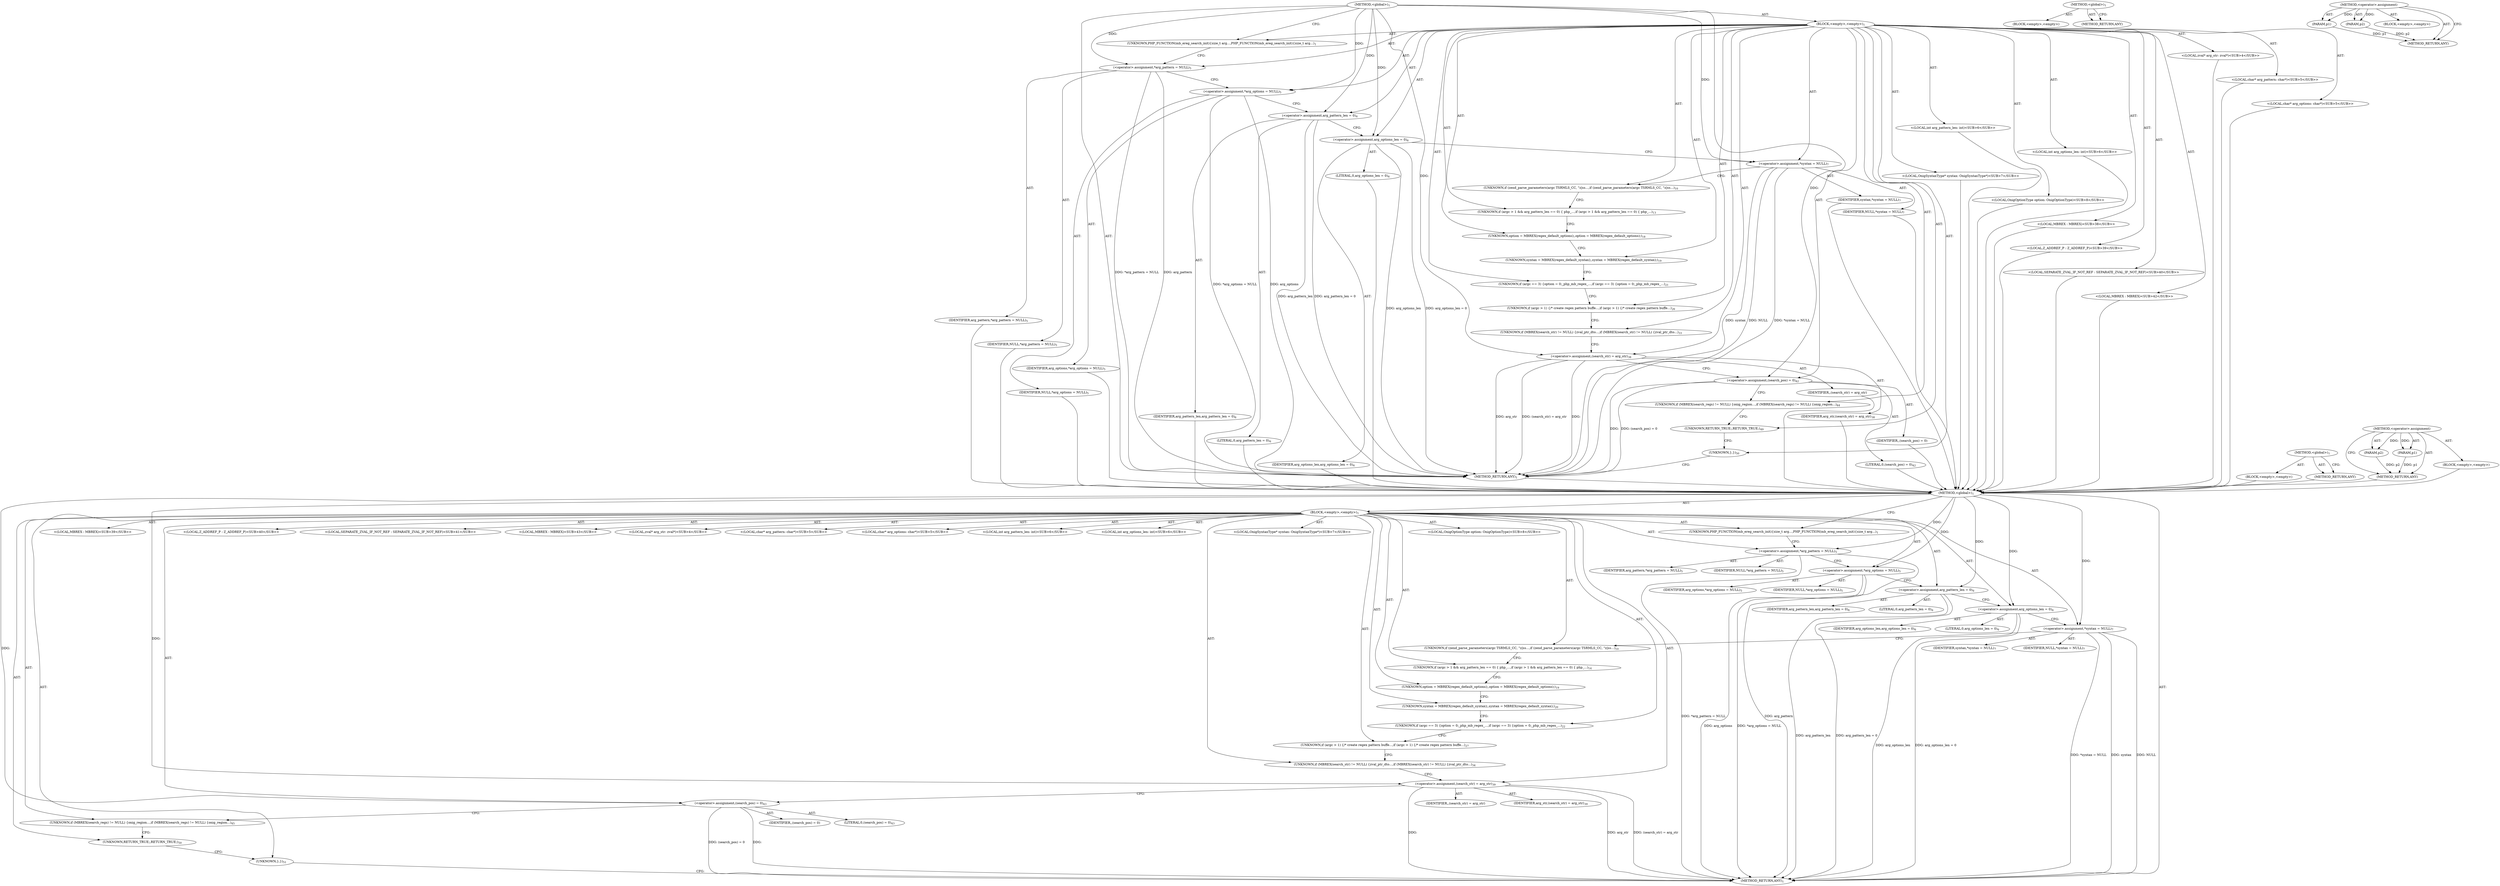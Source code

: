 digraph "&lt;operator&gt;.assignment" {
vulnerable_6 [label=<(METHOD,&lt;global&gt;)<SUB>1</SUB>>];
vulnerable_7 [label=<(BLOCK,&lt;empty&gt;,&lt;empty&gt;)<SUB>1</SUB>>];
vulnerable_8 [label=<(UNKNOWN,PHP_FUNCTION(mb_ereg_search_init)
{
	size_t arg...,PHP_FUNCTION(mb_ereg_search_init)
{
	size_t arg...)<SUB>1</SUB>>];
vulnerable_9 [label="<(LOCAL,zval* arg_str: zval*)<SUB>4</SUB>>"];
vulnerable_10 [label="<(LOCAL,char* arg_pattern: char*)<SUB>5</SUB>>"];
vulnerable_11 [label="<(LOCAL,char* arg_options: char*)<SUB>5</SUB>>"];
vulnerable_12 [label=<(&lt;operator&gt;.assignment,*arg_pattern = NULL)<SUB>5</SUB>>];
vulnerable_13 [label=<(IDENTIFIER,arg_pattern,*arg_pattern = NULL)<SUB>5</SUB>>];
vulnerable_14 [label=<(IDENTIFIER,NULL,*arg_pattern = NULL)<SUB>5</SUB>>];
vulnerable_15 [label=<(&lt;operator&gt;.assignment,*arg_options = NULL)<SUB>5</SUB>>];
vulnerable_16 [label=<(IDENTIFIER,arg_options,*arg_options = NULL)<SUB>5</SUB>>];
vulnerable_17 [label=<(IDENTIFIER,NULL,*arg_options = NULL)<SUB>5</SUB>>];
vulnerable_18 [label="<(LOCAL,int arg_pattern_len: int)<SUB>6</SUB>>"];
vulnerable_19 [label="<(LOCAL,int arg_options_len: int)<SUB>6</SUB>>"];
vulnerable_20 [label=<(&lt;operator&gt;.assignment,arg_pattern_len = 0)<SUB>6</SUB>>];
vulnerable_21 [label=<(IDENTIFIER,arg_pattern_len,arg_pattern_len = 0)<SUB>6</SUB>>];
vulnerable_22 [label=<(LITERAL,0,arg_pattern_len = 0)<SUB>6</SUB>>];
vulnerable_23 [label=<(&lt;operator&gt;.assignment,arg_options_len = 0)<SUB>6</SUB>>];
vulnerable_24 [label=<(IDENTIFIER,arg_options_len,arg_options_len = 0)<SUB>6</SUB>>];
vulnerable_25 [label=<(LITERAL,0,arg_options_len = 0)<SUB>6</SUB>>];
vulnerable_26 [label="<(LOCAL,OnigSyntaxType* syntax: OnigSyntaxType*)<SUB>7</SUB>>"];
vulnerable_27 [label=<(&lt;operator&gt;.assignment,*syntax = NULL)<SUB>7</SUB>>];
vulnerable_28 [label=<(IDENTIFIER,syntax,*syntax = NULL)<SUB>7</SUB>>];
vulnerable_29 [label=<(IDENTIFIER,NULL,*syntax = NULL)<SUB>7</SUB>>];
vulnerable_30 [label="<(LOCAL,OnigOptionType option: OnigOptionType)<SUB>8</SUB>>"];
vulnerable_31 [label=<(UNKNOWN,if (zend_parse_parameters(argc TSRMLS_CC, &quot;z|ss...,if (zend_parse_parameters(argc TSRMLS_CC, &quot;z|ss...)<SUB>10</SUB>>];
vulnerable_32 [label=<(UNKNOWN,if (argc &gt; 1 &amp;&amp; arg_pattern_len == 0) {
 		php_...,if (argc &gt; 1 &amp;&amp; arg_pattern_len == 0) {
 		php_...)<SUB>13</SUB>>];
vulnerable_33 [label=<(UNKNOWN,option = MBREX(regex_default_options);,option = MBREX(regex_default_options);)<SUB>18</SUB>>];
vulnerable_34 [label=<(UNKNOWN,syntax = MBREX(regex_default_syntax);,syntax = MBREX(regex_default_syntax);)<SUB>19</SUB>>];
vulnerable_35 [label=<(UNKNOWN,if (argc == 3) {
		option = 0;
		_php_mb_regex_...,if (argc == 3) {
		option = 0;
		_php_mb_regex_...)<SUB>21</SUB>>];
vulnerable_36 [label=<(UNKNOWN,if (argc &gt; 1) {
		/* create regex pattern buffe...,if (argc &gt; 1) {
		/* create regex pattern buffe...)<SUB>26</SUB>>];
vulnerable_37 [label=<(UNKNOWN,if (MBREX(search_str) != NULL) {
		zval_ptr_dto...,if (MBREX(search_str) != NULL) {
		zval_ptr_dto...)<SUB>33</SUB>>];
vulnerable_38 [label="<(LOCAL,MBREX : MBREX)<SUB>38</SUB>>"];
vulnerable_39 [label=<(&lt;operator&gt;.assignment,(search_str) = arg_str)<SUB>38</SUB>>];
vulnerable_40 [label=<(IDENTIFIER,,(search_str) = arg_str)>];
vulnerable_41 [label=<(IDENTIFIER,arg_str,(search_str) = arg_str)<SUB>38</SUB>>];
vulnerable_42 [label="<(LOCAL,Z_ADDREF_P : Z_ADDREF_P)<SUB>39</SUB>>"];
vulnerable_43 [label="<(LOCAL,SEPARATE_ZVAL_IF_NOT_REF : SEPARATE_ZVAL_IF_NOT_REF)<SUB>40</SUB>>"];
vulnerable_44 [label="<(LOCAL,MBREX : MBREX)<SUB>42</SUB>>"];
vulnerable_45 [label=<(&lt;operator&gt;.assignment,(search_pos) = 0)<SUB>42</SUB>>];
vulnerable_46 [label=<(IDENTIFIER,,(search_pos) = 0)>];
vulnerable_47 [label=<(LITERAL,0,(search_pos) = 0)<SUB>42</SUB>>];
vulnerable_48 [label=<(UNKNOWN,if (MBREX(search_regs) != NULL) {
		onig_region...,if (MBREX(search_regs) != NULL) {
		onig_region...)<SUB>44</SUB>>];
vulnerable_49 [label=<(UNKNOWN,RETURN_TRUE;,RETURN_TRUE;)<SUB>49</SUB>>];
vulnerable_50 [label=<(UNKNOWN,},})<SUB>50</SUB>>];
vulnerable_51 [label=<(METHOD_RETURN,ANY)<SUB>1</SUB>>];
vulnerable_72 [label=<(METHOD,&lt;global&gt;)<SUB>1</SUB>>];
vulnerable_73 [label=<(BLOCK,&lt;empty&gt;,&lt;empty&gt;)>];
vulnerable_74 [label=<(METHOD_RETURN,ANY)>];
vulnerable_78 [label=<(METHOD,&lt;operator&gt;.assignment)>];
vulnerable_79 [label=<(PARAM,p1)>];
vulnerable_80 [label=<(PARAM,p2)>];
vulnerable_81 [label=<(BLOCK,&lt;empty&gt;,&lt;empty&gt;)>];
vulnerable_82 [label=<(METHOD_RETURN,ANY)>];
fixed_6 [label=<(METHOD,&lt;global&gt;)<SUB>1</SUB>>];
fixed_7 [label=<(BLOCK,&lt;empty&gt;,&lt;empty&gt;)<SUB>1</SUB>>];
fixed_8 [label=<(UNKNOWN,PHP_FUNCTION(mb_ereg_search_init)
{
	size_t arg...,PHP_FUNCTION(mb_ereg_search_init)
{
	size_t arg...)<SUB>1</SUB>>];
fixed_9 [label="<(LOCAL,zval* arg_str: zval*)<SUB>4</SUB>>"];
fixed_10 [label="<(LOCAL,char* arg_pattern: char*)<SUB>5</SUB>>"];
fixed_11 [label="<(LOCAL,char* arg_options: char*)<SUB>5</SUB>>"];
fixed_12 [label=<(&lt;operator&gt;.assignment,*arg_pattern = NULL)<SUB>5</SUB>>];
fixed_13 [label=<(IDENTIFIER,arg_pattern,*arg_pattern = NULL)<SUB>5</SUB>>];
fixed_14 [label=<(IDENTIFIER,NULL,*arg_pattern = NULL)<SUB>5</SUB>>];
fixed_15 [label=<(&lt;operator&gt;.assignment,*arg_options = NULL)<SUB>5</SUB>>];
fixed_16 [label=<(IDENTIFIER,arg_options,*arg_options = NULL)<SUB>5</SUB>>];
fixed_17 [label=<(IDENTIFIER,NULL,*arg_options = NULL)<SUB>5</SUB>>];
fixed_18 [label="<(LOCAL,int arg_pattern_len: int)<SUB>6</SUB>>"];
fixed_19 [label="<(LOCAL,int arg_options_len: int)<SUB>6</SUB>>"];
fixed_20 [label=<(&lt;operator&gt;.assignment,arg_pattern_len = 0)<SUB>6</SUB>>];
fixed_21 [label=<(IDENTIFIER,arg_pattern_len,arg_pattern_len = 0)<SUB>6</SUB>>];
fixed_22 [label=<(LITERAL,0,arg_pattern_len = 0)<SUB>6</SUB>>];
fixed_23 [label=<(&lt;operator&gt;.assignment,arg_options_len = 0)<SUB>6</SUB>>];
fixed_24 [label=<(IDENTIFIER,arg_options_len,arg_options_len = 0)<SUB>6</SUB>>];
fixed_25 [label=<(LITERAL,0,arg_options_len = 0)<SUB>6</SUB>>];
fixed_26 [label="<(LOCAL,OnigSyntaxType* syntax: OnigSyntaxType*)<SUB>7</SUB>>"];
fixed_27 [label=<(&lt;operator&gt;.assignment,*syntax = NULL)<SUB>7</SUB>>];
fixed_28 [label=<(IDENTIFIER,syntax,*syntax = NULL)<SUB>7</SUB>>];
fixed_29 [label=<(IDENTIFIER,NULL,*syntax = NULL)<SUB>7</SUB>>];
fixed_30 [label="<(LOCAL,OnigOptionType option: OnigOptionType)<SUB>8</SUB>>"];
fixed_31 [label=<(UNKNOWN,if (zend_parse_parameters(argc TSRMLS_CC, &quot;z|ss...,if (zend_parse_parameters(argc TSRMLS_CC, &quot;z|ss...)<SUB>10</SUB>>];
fixed_32 [label=<(UNKNOWN,if (argc &gt; 1 &amp;&amp; arg_pattern_len == 0) {
 		php_...,if (argc &gt; 1 &amp;&amp; arg_pattern_len == 0) {
 		php_...)<SUB>14</SUB>>];
fixed_33 [label=<(UNKNOWN,option = MBREX(regex_default_options);,option = MBREX(regex_default_options);)<SUB>19</SUB>>];
fixed_34 [label=<(UNKNOWN,syntax = MBREX(regex_default_syntax);,syntax = MBREX(regex_default_syntax);)<SUB>20</SUB>>];
fixed_35 [label=<(UNKNOWN,if (argc == 3) {
		option = 0;
		_php_mb_regex_...,if (argc == 3) {
		option = 0;
		_php_mb_regex_...)<SUB>22</SUB>>];
fixed_36 [label=<(UNKNOWN,if (argc &gt; 1) {
		/* create regex pattern buffe...,if (argc &gt; 1) {
		/* create regex pattern buffe...)<SUB>27</SUB>>];
fixed_37 [label=<(UNKNOWN,if (MBREX(search_str) != NULL) {
		zval_ptr_dto...,if (MBREX(search_str) != NULL) {
		zval_ptr_dto...)<SUB>34</SUB>>];
fixed_38 [label="<(LOCAL,MBREX : MBREX)<SUB>39</SUB>>"];
fixed_39 [label=<(&lt;operator&gt;.assignment,(search_str) = arg_str)<SUB>39</SUB>>];
fixed_40 [label=<(IDENTIFIER,,(search_str) = arg_str)>];
fixed_41 [label=<(IDENTIFIER,arg_str,(search_str) = arg_str)<SUB>39</SUB>>];
fixed_42 [label="<(LOCAL,Z_ADDREF_P : Z_ADDREF_P)<SUB>40</SUB>>"];
fixed_43 [label="<(LOCAL,SEPARATE_ZVAL_IF_NOT_REF : SEPARATE_ZVAL_IF_NOT_REF)<SUB>41</SUB>>"];
fixed_44 [label="<(LOCAL,MBREX : MBREX)<SUB>43</SUB>>"];
fixed_45 [label=<(&lt;operator&gt;.assignment,(search_pos) = 0)<SUB>43</SUB>>];
fixed_46 [label=<(IDENTIFIER,,(search_pos) = 0)>];
fixed_47 [label=<(LITERAL,0,(search_pos) = 0)<SUB>43</SUB>>];
fixed_48 [label=<(UNKNOWN,if (MBREX(search_regs) != NULL) {
		onig_region...,if (MBREX(search_regs) != NULL) {
		onig_region...)<SUB>45</SUB>>];
fixed_49 [label=<(UNKNOWN,RETURN_TRUE;,RETURN_TRUE;)<SUB>50</SUB>>];
fixed_50 [label=<(UNKNOWN,},})<SUB>51</SUB>>];
fixed_51 [label=<(METHOD_RETURN,ANY)<SUB>1</SUB>>];
fixed_72 [label=<(METHOD,&lt;global&gt;)<SUB>1</SUB>>];
fixed_73 [label=<(BLOCK,&lt;empty&gt;,&lt;empty&gt;)>];
fixed_74 [label=<(METHOD_RETURN,ANY)>];
fixed_78 [label=<(METHOD,&lt;operator&gt;.assignment)>];
fixed_79 [label=<(PARAM,p1)>];
fixed_80 [label=<(PARAM,p2)>];
fixed_81 [label=<(BLOCK,&lt;empty&gt;,&lt;empty&gt;)>];
fixed_82 [label=<(METHOD_RETURN,ANY)>];
vulnerable_6 -> vulnerable_7  [key=0, label="AST: "];
vulnerable_6 -> vulnerable_51  [key=0, label="AST: "];
vulnerable_6 -> vulnerable_8  [key=0, label="CFG: "];
vulnerable_6 -> vulnerable_12  [key=0, label="DDG: "];
vulnerable_6 -> vulnerable_15  [key=0, label="DDG: "];
vulnerable_6 -> vulnerable_20  [key=0, label="DDG: "];
vulnerable_6 -> vulnerable_23  [key=0, label="DDG: "];
vulnerable_6 -> vulnerable_27  [key=0, label="DDG: "];
vulnerable_6 -> vulnerable_39  [key=0, label="DDG: "];
vulnerable_6 -> vulnerable_45  [key=0, label="DDG: "];
vulnerable_7 -> vulnerable_8  [key=0, label="AST: "];
vulnerable_7 -> vulnerable_9  [key=0, label="AST: "];
vulnerable_7 -> vulnerable_10  [key=0, label="AST: "];
vulnerable_7 -> vulnerable_11  [key=0, label="AST: "];
vulnerable_7 -> vulnerable_12  [key=0, label="AST: "];
vulnerable_7 -> vulnerable_15  [key=0, label="AST: "];
vulnerable_7 -> vulnerable_18  [key=0, label="AST: "];
vulnerable_7 -> vulnerable_19  [key=0, label="AST: "];
vulnerable_7 -> vulnerable_20  [key=0, label="AST: "];
vulnerable_7 -> vulnerable_23  [key=0, label="AST: "];
vulnerable_7 -> vulnerable_26  [key=0, label="AST: "];
vulnerable_7 -> vulnerable_27  [key=0, label="AST: "];
vulnerable_7 -> vulnerable_30  [key=0, label="AST: "];
vulnerable_7 -> vulnerable_31  [key=0, label="AST: "];
vulnerable_7 -> vulnerable_32  [key=0, label="AST: "];
vulnerable_7 -> vulnerable_33  [key=0, label="AST: "];
vulnerable_7 -> vulnerable_34  [key=0, label="AST: "];
vulnerable_7 -> vulnerable_35  [key=0, label="AST: "];
vulnerable_7 -> vulnerable_36  [key=0, label="AST: "];
vulnerable_7 -> vulnerable_37  [key=0, label="AST: "];
vulnerable_7 -> vulnerable_38  [key=0, label="AST: "];
vulnerable_7 -> vulnerable_39  [key=0, label="AST: "];
vulnerable_7 -> vulnerable_42  [key=0, label="AST: "];
vulnerable_7 -> vulnerable_43  [key=0, label="AST: "];
vulnerable_7 -> vulnerable_44  [key=0, label="AST: "];
vulnerable_7 -> vulnerable_45  [key=0, label="AST: "];
vulnerable_7 -> vulnerable_48  [key=0, label="AST: "];
vulnerable_7 -> vulnerable_49  [key=0, label="AST: "];
vulnerable_7 -> vulnerable_50  [key=0, label="AST: "];
vulnerable_8 -> vulnerable_12  [key=0, label="CFG: "];
vulnerable_9 -> fixed_6  [key=0];
vulnerable_10 -> fixed_6  [key=0];
vulnerable_11 -> fixed_6  [key=0];
vulnerable_12 -> vulnerable_13  [key=0, label="AST: "];
vulnerable_12 -> vulnerable_14  [key=0, label="AST: "];
vulnerable_12 -> vulnerable_15  [key=0, label="CFG: "];
vulnerable_12 -> vulnerable_51  [key=0, label="DDG: arg_pattern"];
vulnerable_12 -> vulnerable_51  [key=1, label="DDG: *arg_pattern = NULL"];
vulnerable_13 -> fixed_6  [key=0];
vulnerable_14 -> fixed_6  [key=0];
vulnerable_15 -> vulnerable_16  [key=0, label="AST: "];
vulnerable_15 -> vulnerable_17  [key=0, label="AST: "];
vulnerable_15 -> vulnerable_20  [key=0, label="CFG: "];
vulnerable_15 -> vulnerable_51  [key=0, label="DDG: arg_options"];
vulnerable_15 -> vulnerable_51  [key=1, label="DDG: *arg_options = NULL"];
vulnerable_16 -> fixed_6  [key=0];
vulnerable_17 -> fixed_6  [key=0];
vulnerable_18 -> fixed_6  [key=0];
vulnerable_19 -> fixed_6  [key=0];
vulnerable_20 -> vulnerable_21  [key=0, label="AST: "];
vulnerable_20 -> vulnerable_22  [key=0, label="AST: "];
vulnerable_20 -> vulnerable_23  [key=0, label="CFG: "];
vulnerable_20 -> vulnerable_51  [key=0, label="DDG: arg_pattern_len"];
vulnerable_20 -> vulnerable_51  [key=1, label="DDG: arg_pattern_len = 0"];
vulnerable_21 -> fixed_6  [key=0];
vulnerable_22 -> fixed_6  [key=0];
vulnerable_23 -> vulnerable_24  [key=0, label="AST: "];
vulnerable_23 -> vulnerable_25  [key=0, label="AST: "];
vulnerable_23 -> vulnerable_27  [key=0, label="CFG: "];
vulnerable_23 -> vulnerable_51  [key=0, label="DDG: arg_options_len"];
vulnerable_23 -> vulnerable_51  [key=1, label="DDG: arg_options_len = 0"];
vulnerable_24 -> fixed_6  [key=0];
vulnerable_25 -> fixed_6  [key=0];
vulnerable_26 -> fixed_6  [key=0];
vulnerable_27 -> vulnerable_28  [key=0, label="AST: "];
vulnerable_27 -> vulnerable_29  [key=0, label="AST: "];
vulnerable_27 -> vulnerable_31  [key=0, label="CFG: "];
vulnerable_27 -> vulnerable_51  [key=0, label="DDG: syntax"];
vulnerable_27 -> vulnerable_51  [key=1, label="DDG: NULL"];
vulnerable_27 -> vulnerable_51  [key=2, label="DDG: *syntax = NULL"];
vulnerable_28 -> fixed_6  [key=0];
vulnerable_29 -> fixed_6  [key=0];
vulnerable_30 -> fixed_6  [key=0];
vulnerable_31 -> vulnerable_32  [key=0, label="CFG: "];
vulnerable_32 -> vulnerable_33  [key=0, label="CFG: "];
vulnerable_33 -> vulnerable_34  [key=0, label="CFG: "];
vulnerable_34 -> vulnerable_35  [key=0, label="CFG: "];
vulnerable_35 -> vulnerable_36  [key=0, label="CFG: "];
vulnerable_36 -> vulnerable_37  [key=0, label="CFG: "];
vulnerable_37 -> vulnerable_39  [key=0, label="CFG: "];
vulnerable_38 -> fixed_6  [key=0];
vulnerable_39 -> vulnerable_40  [key=0, label="AST: "];
vulnerable_39 -> vulnerable_41  [key=0, label="AST: "];
vulnerable_39 -> vulnerable_45  [key=0, label="CFG: "];
vulnerable_39 -> vulnerable_51  [key=0, label="DDG: arg_str"];
vulnerable_39 -> vulnerable_51  [key=1, label="DDG: (search_str) = arg_str"];
vulnerable_39 -> vulnerable_51  [key=2, label="DDG: "];
vulnerable_40 -> fixed_6  [key=0];
vulnerable_41 -> fixed_6  [key=0];
vulnerable_42 -> fixed_6  [key=0];
vulnerable_43 -> fixed_6  [key=0];
vulnerable_44 -> fixed_6  [key=0];
vulnerable_45 -> vulnerable_46  [key=0, label="AST: "];
vulnerable_45 -> vulnerable_47  [key=0, label="AST: "];
vulnerable_45 -> vulnerable_48  [key=0, label="CFG: "];
vulnerable_45 -> vulnerable_51  [key=0, label="DDG: (search_pos) = 0"];
vulnerable_45 -> vulnerable_51  [key=1, label="DDG: "];
vulnerable_46 -> fixed_6  [key=0];
vulnerable_47 -> fixed_6  [key=0];
vulnerable_48 -> vulnerable_49  [key=0, label="CFG: "];
vulnerable_49 -> vulnerable_50  [key=0, label="CFG: "];
vulnerable_50 -> vulnerable_51  [key=0, label="CFG: "];
vulnerable_51 -> fixed_6  [key=0];
vulnerable_72 -> vulnerable_73  [key=0, label="AST: "];
vulnerable_72 -> vulnerable_74  [key=0, label="AST: "];
vulnerable_72 -> vulnerable_74  [key=1, label="CFG: "];
vulnerable_73 -> fixed_6  [key=0];
vulnerable_74 -> fixed_6  [key=0];
vulnerable_78 -> vulnerable_79  [key=0, label="AST: "];
vulnerable_78 -> vulnerable_79  [key=1, label="DDG: "];
vulnerable_78 -> vulnerable_81  [key=0, label="AST: "];
vulnerable_78 -> vulnerable_80  [key=0, label="AST: "];
vulnerable_78 -> vulnerable_80  [key=1, label="DDG: "];
vulnerable_78 -> vulnerable_82  [key=0, label="AST: "];
vulnerable_78 -> vulnerable_82  [key=1, label="CFG: "];
vulnerable_79 -> vulnerable_82  [key=0, label="DDG: p1"];
vulnerable_80 -> vulnerable_82  [key=0, label="DDG: p2"];
vulnerable_81 -> fixed_6  [key=0];
vulnerable_82 -> fixed_6  [key=0];
fixed_6 -> fixed_7  [key=0, label="AST: "];
fixed_6 -> fixed_51  [key=0, label="AST: "];
fixed_6 -> fixed_8  [key=0, label="CFG: "];
fixed_6 -> fixed_12  [key=0, label="DDG: "];
fixed_6 -> fixed_15  [key=0, label="DDG: "];
fixed_6 -> fixed_20  [key=0, label="DDG: "];
fixed_6 -> fixed_23  [key=0, label="DDG: "];
fixed_6 -> fixed_27  [key=0, label="DDG: "];
fixed_6 -> fixed_39  [key=0, label="DDG: "];
fixed_6 -> fixed_45  [key=0, label="DDG: "];
fixed_7 -> fixed_8  [key=0, label="AST: "];
fixed_7 -> fixed_9  [key=0, label="AST: "];
fixed_7 -> fixed_10  [key=0, label="AST: "];
fixed_7 -> fixed_11  [key=0, label="AST: "];
fixed_7 -> fixed_12  [key=0, label="AST: "];
fixed_7 -> fixed_15  [key=0, label="AST: "];
fixed_7 -> fixed_18  [key=0, label="AST: "];
fixed_7 -> fixed_19  [key=0, label="AST: "];
fixed_7 -> fixed_20  [key=0, label="AST: "];
fixed_7 -> fixed_23  [key=0, label="AST: "];
fixed_7 -> fixed_26  [key=0, label="AST: "];
fixed_7 -> fixed_27  [key=0, label="AST: "];
fixed_7 -> fixed_30  [key=0, label="AST: "];
fixed_7 -> fixed_31  [key=0, label="AST: "];
fixed_7 -> fixed_32  [key=0, label="AST: "];
fixed_7 -> fixed_33  [key=0, label="AST: "];
fixed_7 -> fixed_34  [key=0, label="AST: "];
fixed_7 -> fixed_35  [key=0, label="AST: "];
fixed_7 -> fixed_36  [key=0, label="AST: "];
fixed_7 -> fixed_37  [key=0, label="AST: "];
fixed_7 -> fixed_38  [key=0, label="AST: "];
fixed_7 -> fixed_39  [key=0, label="AST: "];
fixed_7 -> fixed_42  [key=0, label="AST: "];
fixed_7 -> fixed_43  [key=0, label="AST: "];
fixed_7 -> fixed_44  [key=0, label="AST: "];
fixed_7 -> fixed_45  [key=0, label="AST: "];
fixed_7 -> fixed_48  [key=0, label="AST: "];
fixed_7 -> fixed_49  [key=0, label="AST: "];
fixed_7 -> fixed_50  [key=0, label="AST: "];
fixed_8 -> fixed_12  [key=0, label="CFG: "];
fixed_12 -> fixed_13  [key=0, label="AST: "];
fixed_12 -> fixed_14  [key=0, label="AST: "];
fixed_12 -> fixed_15  [key=0, label="CFG: "];
fixed_12 -> fixed_51  [key=0, label="DDG: arg_pattern"];
fixed_12 -> fixed_51  [key=1, label="DDG: *arg_pattern = NULL"];
fixed_15 -> fixed_16  [key=0, label="AST: "];
fixed_15 -> fixed_17  [key=0, label="AST: "];
fixed_15 -> fixed_20  [key=0, label="CFG: "];
fixed_15 -> fixed_51  [key=0, label="DDG: arg_options"];
fixed_15 -> fixed_51  [key=1, label="DDG: *arg_options = NULL"];
fixed_20 -> fixed_21  [key=0, label="AST: "];
fixed_20 -> fixed_22  [key=0, label="AST: "];
fixed_20 -> fixed_23  [key=0, label="CFG: "];
fixed_20 -> fixed_51  [key=0, label="DDG: arg_pattern_len"];
fixed_20 -> fixed_51  [key=1, label="DDG: arg_pattern_len = 0"];
fixed_23 -> fixed_24  [key=0, label="AST: "];
fixed_23 -> fixed_25  [key=0, label="AST: "];
fixed_23 -> fixed_27  [key=0, label="CFG: "];
fixed_23 -> fixed_51  [key=0, label="DDG: arg_options_len"];
fixed_23 -> fixed_51  [key=1, label="DDG: arg_options_len = 0"];
fixed_27 -> fixed_28  [key=0, label="AST: "];
fixed_27 -> fixed_29  [key=0, label="AST: "];
fixed_27 -> fixed_31  [key=0, label="CFG: "];
fixed_27 -> fixed_51  [key=0, label="DDG: syntax"];
fixed_27 -> fixed_51  [key=1, label="DDG: NULL"];
fixed_27 -> fixed_51  [key=2, label="DDG: *syntax = NULL"];
fixed_31 -> fixed_32  [key=0, label="CFG: "];
fixed_32 -> fixed_33  [key=0, label="CFG: "];
fixed_33 -> fixed_34  [key=0, label="CFG: "];
fixed_34 -> fixed_35  [key=0, label="CFG: "];
fixed_35 -> fixed_36  [key=0, label="CFG: "];
fixed_36 -> fixed_37  [key=0, label="CFG: "];
fixed_37 -> fixed_39  [key=0, label="CFG: "];
fixed_39 -> fixed_40  [key=0, label="AST: "];
fixed_39 -> fixed_41  [key=0, label="AST: "];
fixed_39 -> fixed_45  [key=0, label="CFG: "];
fixed_39 -> fixed_51  [key=0, label="DDG: arg_str"];
fixed_39 -> fixed_51  [key=1, label="DDG: (search_str) = arg_str"];
fixed_39 -> fixed_51  [key=2, label="DDG: "];
fixed_45 -> fixed_46  [key=0, label="AST: "];
fixed_45 -> fixed_47  [key=0, label="AST: "];
fixed_45 -> fixed_48  [key=0, label="CFG: "];
fixed_45 -> fixed_51  [key=0, label="DDG: (search_pos) = 0"];
fixed_45 -> fixed_51  [key=1, label="DDG: "];
fixed_48 -> fixed_49  [key=0, label="CFG: "];
fixed_49 -> fixed_50  [key=0, label="CFG: "];
fixed_50 -> fixed_51  [key=0, label="CFG: "];
fixed_72 -> fixed_73  [key=0, label="AST: "];
fixed_72 -> fixed_74  [key=0, label="AST: "];
fixed_72 -> fixed_74  [key=1, label="CFG: "];
fixed_78 -> fixed_79  [key=0, label="AST: "];
fixed_78 -> fixed_79  [key=1, label="DDG: "];
fixed_78 -> fixed_81  [key=0, label="AST: "];
fixed_78 -> fixed_80  [key=0, label="AST: "];
fixed_78 -> fixed_80  [key=1, label="DDG: "];
fixed_78 -> fixed_82  [key=0, label="AST: "];
fixed_78 -> fixed_82  [key=1, label="CFG: "];
fixed_79 -> fixed_82  [key=0, label="DDG: p1"];
fixed_80 -> fixed_82  [key=0, label="DDG: p2"];
}

